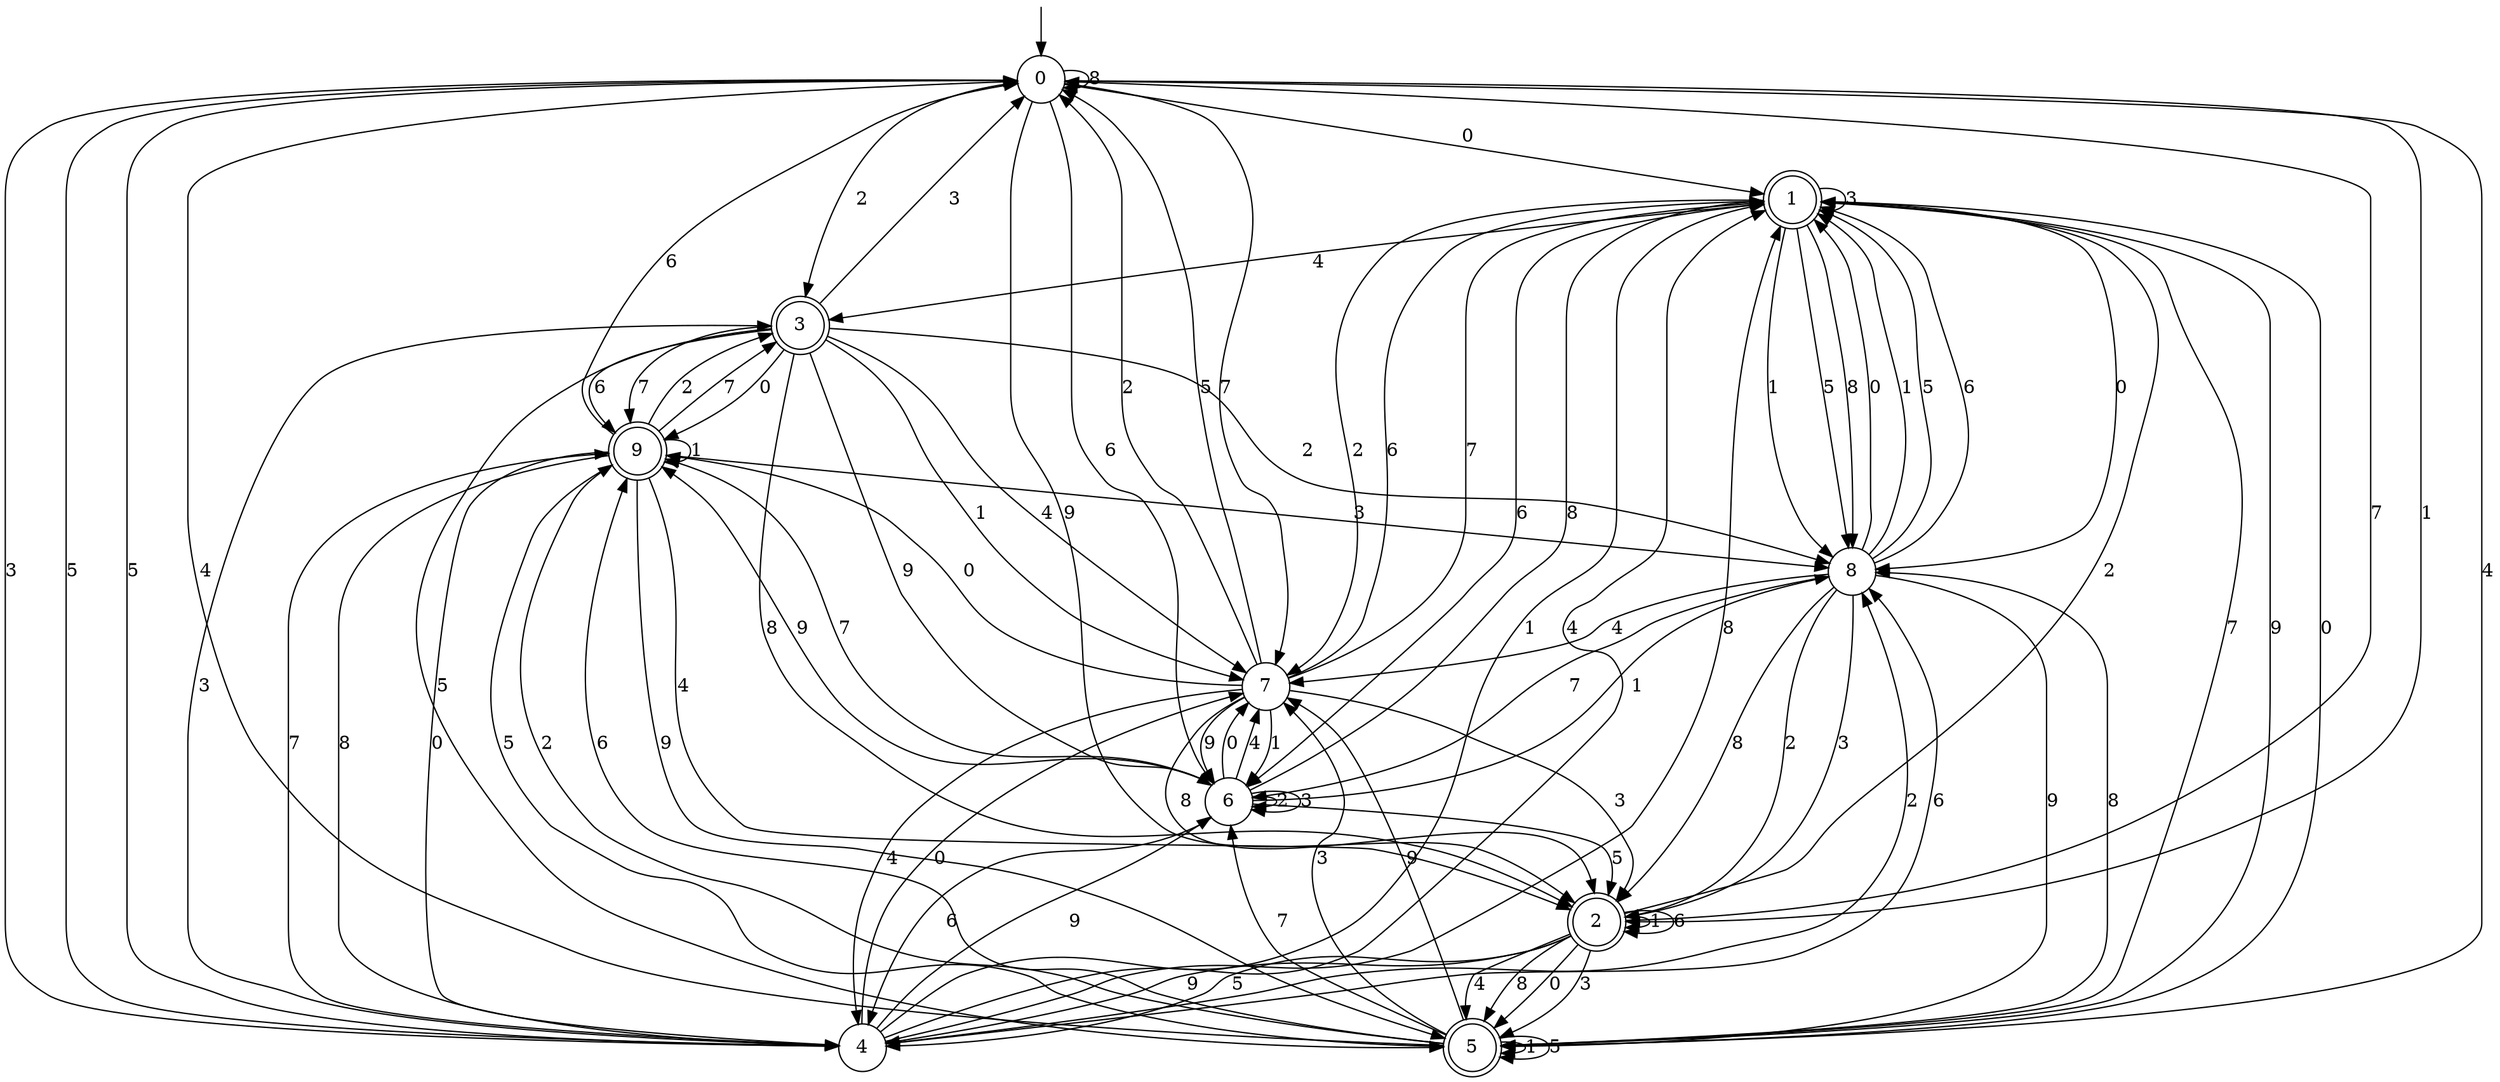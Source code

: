 digraph g {

	s0 [shape="circle" label="0"];
	s1 [shape="doublecircle" label="1"];
	s2 [shape="doublecircle" label="2"];
	s3 [shape="doublecircle" label="3"];
	s4 [shape="circle" label="4"];
	s5 [shape="doublecircle" label="5"];
	s6 [shape="circle" label="6"];
	s7 [shape="circle" label="7"];
	s8 [shape="circle" label="8"];
	s9 [shape="doublecircle" label="9"];
	s0 -> s1 [label="0"];
	s0 -> s2 [label="1"];
	s0 -> s3 [label="2"];
	s0 -> s4 [label="3"];
	s0 -> s5 [label="4"];
	s0 -> s4 [label="5"];
	s0 -> s6 [label="6"];
	s0 -> s7 [label="7"];
	s0 -> s0 [label="8"];
	s0 -> s2 [label="9"];
	s1 -> s8 [label="0"];
	s1 -> s8 [label="1"];
	s1 -> s7 [label="2"];
	s1 -> s1 [label="3"];
	s1 -> s3 [label="4"];
	s1 -> s8 [label="5"];
	s1 -> s6 [label="6"];
	s1 -> s5 [label="7"];
	s1 -> s8 [label="8"];
	s1 -> s5 [label="9"];
	s2 -> s5 [label="0"];
	s2 -> s2 [label="1"];
	s2 -> s1 [label="2"];
	s2 -> s5 [label="3"];
	s2 -> s5 [label="4"];
	s2 -> s4 [label="5"];
	s2 -> s2 [label="6"];
	s2 -> s0 [label="7"];
	s2 -> s5 [label="8"];
	s2 -> s4 [label="9"];
	s3 -> s9 [label="0"];
	s3 -> s7 [label="1"];
	s3 -> s8 [label="2"];
	s3 -> s0 [label="3"];
	s3 -> s7 [label="4"];
	s3 -> s5 [label="5"];
	s3 -> s9 [label="6"];
	s3 -> s9 [label="7"];
	s3 -> s2 [label="8"];
	s3 -> s6 [label="9"];
	s4 -> s7 [label="0"];
	s4 -> s1 [label="1"];
	s4 -> s8 [label="2"];
	s4 -> s3 [label="3"];
	s4 -> s1 [label="4"];
	s4 -> s0 [label="5"];
	s4 -> s8 [label="6"];
	s4 -> s9 [label="7"];
	s4 -> s1 [label="8"];
	s4 -> s6 [label="9"];
	s5 -> s1 [label="0"];
	s5 -> s5 [label="1"];
	s5 -> s9 [label="2"];
	s5 -> s7 [label="3"];
	s5 -> s0 [label="4"];
	s5 -> s5 [label="5"];
	s5 -> s9 [label="6"];
	s5 -> s6 [label="7"];
	s5 -> s8 [label="8"];
	s5 -> s7 [label="9"];
	s6 -> s7 [label="0"];
	s6 -> s8 [label="1"];
	s6 -> s6 [label="2"];
	s6 -> s6 [label="3"];
	s6 -> s7 [label="4"];
	s6 -> s2 [label="5"];
	s6 -> s4 [label="6"];
	s6 -> s9 [label="7"];
	s6 -> s1 [label="8"];
	s6 -> s9 [label="9"];
	s7 -> s9 [label="0"];
	s7 -> s6 [label="1"];
	s7 -> s0 [label="2"];
	s7 -> s2 [label="3"];
	s7 -> s4 [label="4"];
	s7 -> s0 [label="5"];
	s7 -> s1 [label="6"];
	s7 -> s1 [label="7"];
	s7 -> s2 [label="8"];
	s7 -> s6 [label="9"];
	s8 -> s1 [label="0"];
	s8 -> s1 [label="1"];
	s8 -> s2 [label="2"];
	s8 -> s2 [label="3"];
	s8 -> s7 [label="4"];
	s8 -> s1 [label="5"];
	s8 -> s1 [label="6"];
	s8 -> s6 [label="7"];
	s8 -> s2 [label="8"];
	s8 -> s5 [label="9"];
	s9 -> s4 [label="0"];
	s9 -> s9 [label="1"];
	s9 -> s3 [label="2"];
	s9 -> s8 [label="3"];
	s9 -> s2 [label="4"];
	s9 -> s5 [label="5"];
	s9 -> s0 [label="6"];
	s9 -> s3 [label="7"];
	s9 -> s4 [label="8"];
	s9 -> s5 [label="9"];

__start0 [label="" shape="none" width="0" height="0"];
__start0 -> s0;

}
